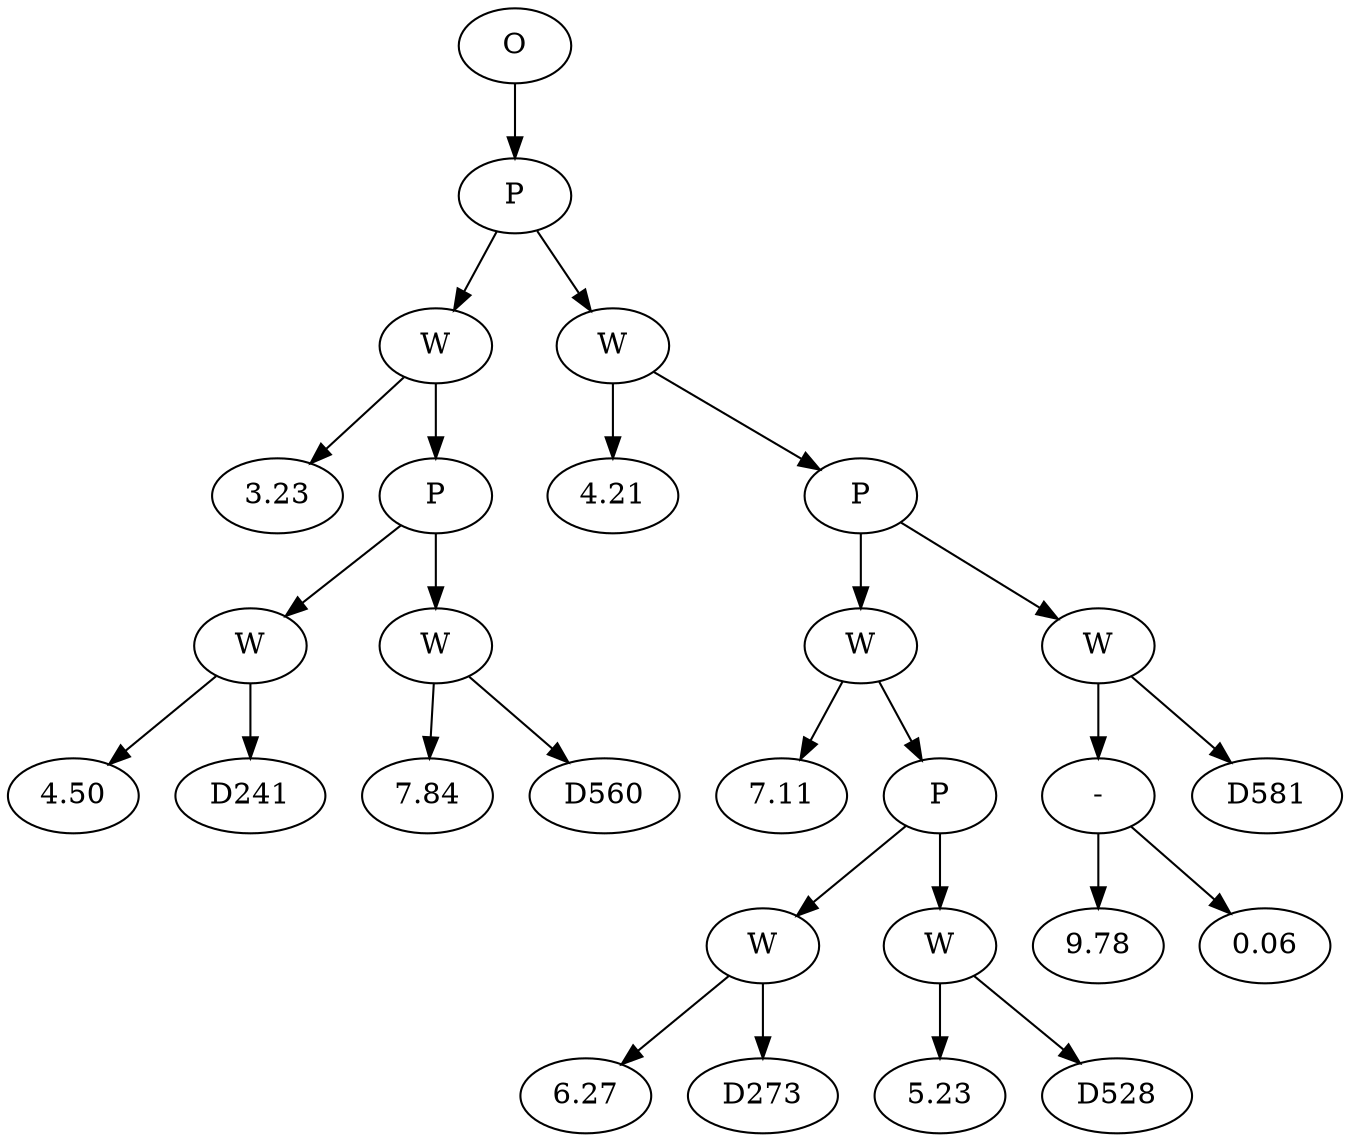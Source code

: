 // Tree
digraph {
	3169002 [label=O]
	3169003 [label=P]
	3169002 -> 3169003
	3169004 [label=W]
	3169003 -> 3169004
	3169005 [label=3.23]
	3169004 -> 3169005
	3169006 [label=P]
	3169004 -> 3169006
	3169007 [label=W]
	3169006 -> 3169007
	3169008 [label=4.50]
	3169007 -> 3169008
	3169009 [label=D241]
	3169007 -> 3169009
	3169010 [label=W]
	3169006 -> 3169010
	3169011 [label=7.84]
	3169010 -> 3169011
	3169012 [label=D560]
	3169010 -> 3169012
	3169013 [label=W]
	3169003 -> 3169013
	3169014 [label=4.21]
	3169013 -> 3169014
	3169015 [label=P]
	3169013 -> 3169015
	3169016 [label=W]
	3169015 -> 3169016
	3169017 [label=7.11]
	3169016 -> 3169017
	3169018 [label=P]
	3169016 -> 3169018
	3169019 [label=W]
	3169018 -> 3169019
	3169020 [label=6.27]
	3169019 -> 3169020
	3169021 [label=D273]
	3169019 -> 3169021
	3169022 [label=W]
	3169018 -> 3169022
	3169023 [label=5.23]
	3169022 -> 3169023
	3169024 [label=D528]
	3169022 -> 3169024
	3169025 [label=W]
	3169015 -> 3169025
	3169026 [label="-"]
	3169025 -> 3169026
	3169027 [label=9.78]
	3169026 -> 3169027
	3169028 [label=0.06]
	3169026 -> 3169028
	3169029 [label=D581]
	3169025 -> 3169029
}
